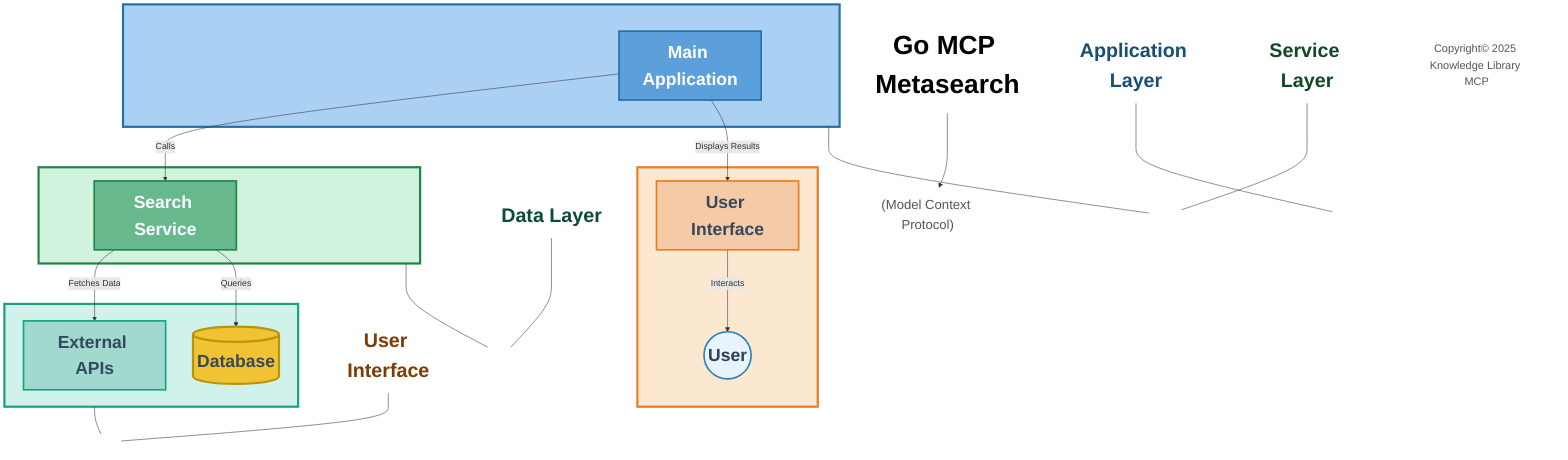 flowchart TD
    %% Main Title
    Title["Go MCP Metasearch"]:::mainTitle
    Subtitle["(Model Context Protocol)"]:::subtitle
    Title --> Subtitle
    
    %% Labels for subgraphs - placed outside and above
    ApplicationLayerLabel["Application Layer"]:::subgraphLabel
    ServiceLayerLabel["Service Layer"]:::subgraphLabel
    DataLayerLabel["Data Layer"]:::subgraphLabel
    UserInterfaceLabel["User Interface"]:::subgraphLabel
    
    %% Add spacing between subgraphs
    ApplicationLayerSpacer[ ]:::spacer
    ServiceLayerSpacer[ ]:::spacer
    DataLayerSpacer[ ]:::spacer
    UILayerSpacer[ ]:::spacer
    
    %% Application Layer
    ApplicationLayerLabel --- ApplicationLayerSpacer
    subgraph ApplicationLayer[" "]
        direction LR
        MainApp["Main Application"]:::applicationLayer
    end
    
    %% Service Layer
    ApplicationLayer --- ServiceLayerSpacer
    ServiceLayerLabel --- ServiceLayerSpacer
    subgraph ServiceLayer[" "]
        direction LR
        SearchService["Search Service"]:::serviceLayer
        MainApp -->|Calls| SearchService
    end
    
    %% Data Layer
    ServiceLayer --- DataLayerSpacer
    DataLayerLabel --- DataLayerSpacer
    subgraph DataLayer[" "]
        direction LR
        ExternalAPIs["External APIs"]:::externalComponents
        Database[("Database")]:::dataStores
        SearchService -->|Fetches Data| ExternalAPIs
        SearchService -->|Queries| Database
    end
    
    %% User Interface Layer
    DataLayer --- UILayerSpacer
    UserInterfaceLabel --- UILayerSpacer
    subgraph UILayer[" "]
        direction LR
        UI["User Interface"]:::userInterfaceLayer
        User((User)):::userNode
        MainApp -->|Displays Results| UI
        UI -->|Interacts| User
    end
    
    %% Footer
    Footer["Copyright© 2025 Knowledge Library MCP"]:::footer
    
    %% Enhanced styling with much larger text and better spacing
    classDef default font-size:22px;
    classDef mainTitle fill:none,stroke:none,color:#000000,font-weight:bold,font-size:48px;
    classDef subtitle fill:none,stroke:none,color:#555555,font-weight:normal,font-size:24px;
    classDef footer fill:none,stroke:none,color:#555555,font-weight:normal,font-size:20px;
    classDef userNode fill:#E8F4FD,stroke:#2980B9,stroke-width:3px,color:#2C3E50,font-weight:bold,font-size:32px;
    classDef applicationLayer fill:#5C9FDA,stroke:#2471A3,stroke-width:3px,color:white,font-weight:bold,font-size:32px;
    classDef serviceLayer fill:#68B88E,stroke:#1E8449,stroke-width:3px,color:white,font-weight:bold,font-size:32px;
    classDef dataStores fill:#F1C232,stroke:#B7950B,stroke-width:4px,color:#34495E,font-weight:bold,font-size:32px;
    classDef externalComponents fill:#A2D9CE,stroke:#16A085,stroke-width:3px,color:#34495E,font-weight:bold,font-size:32px;
    classDef userInterfaceLayer fill:#F5CBA7,stroke:#E67E22,stroke-width:3px,color:#34495E,font-weight:bold,font-size:32px;
    classDef spacer fill:none,stroke:none,color:none;
    classDef subgraphLabel fill:none,stroke:none,color:#333333,font-weight:bold,font-size:36px;
    
    %% Apply styles to nodes - make nodes larger with padding
    class Title mainTitle
    class Subtitle subtitle
    class Footer footer
    class MainApp applicationLayer
    class SearchService serviceLayer
    class Database dataStores
    class ExternalAPIs externalComponents
    class UI userInterfaceLayer
    class ApplicationLayerSpacer,ServiceLayerSpacer,DataLayerSpacer,UILayerSpacer spacer
    class ApplicationLayerLabel,ServiceLayerLabel,DataLayerLabel,UserInterfaceLabel subgraphLabel
    
    %% Style subgraphs - much larger text, stronger borders and more padding
    style ApplicationLayer fill:#AAD0F4,stroke:#2471A3,stroke-width:4px,padding:40px
    style ServiceLayer fill:#D1F2DD,stroke:#1E8449,stroke-width:4px,padding:40px
    style DataLayer fill:#D1F2EB,stroke:#16A085,stroke-width:4px,padding:40px
    style UILayer fill:#FCE7D1,stroke:#E67E22,stroke-width:4px,padding:40px
    
    %% Color coordinating labels with their subgraphs
    style ApplicationLayerLabel color:#174E74
    style ServiceLayerLabel color:#104726
    style DataLayerLabel color:#0B4B3A
    style UserInterfaceLabel color:#7D3C03
    
    %% Make all nodes larger with padding
    style MainApp padding:20px,margin:30px
    style SearchService padding:20px,margin:30px
    style ExternalAPIs padding:20px,margin:25px
    style Database padding:20px,margin:25px
    style UI padding:20px,margin:25px
    style User padding:20px,margin:30px